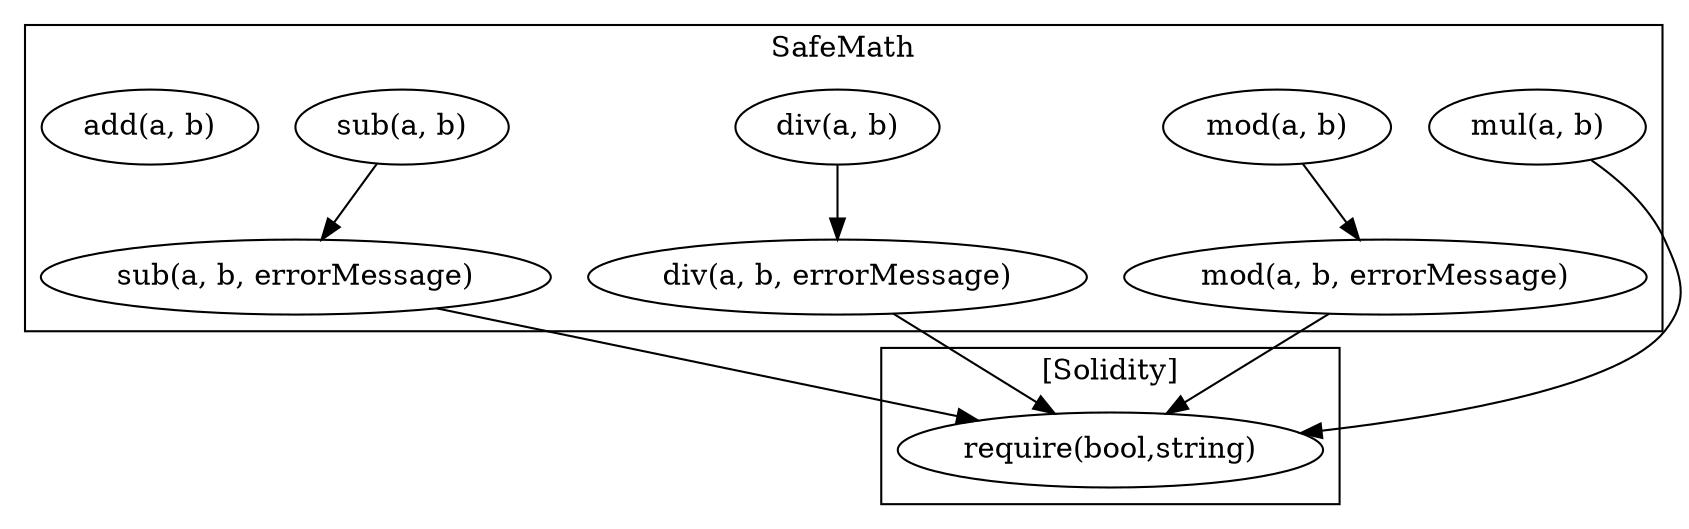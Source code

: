 strict digraph {
subgraph cluster_187_SafeMath {
label = "SafeMath"
"187_mod_648fa9b31bc7ff7eb914e7a7180f07e0df0f8467839b1af8902da1d0bead03a2" [label="mod(a, b)"]
"187_mod_eb571a3b16279fdd808dacae85349e7091581dbe85a65bd816aaa6ad2788ee76" [label="mod(a, b, errorMessage)"]
"187_div_eb571a3b16279fdd808dacae85349e7091581dbe85a65bd816aaa6ad2788ee76" [label="div(a, b, errorMessage)"]
"187_div_648fa9b31bc7ff7eb914e7a7180f07e0df0f8467839b1af8902da1d0bead03a2" [label="div(a, b)"]
"187_sub_648fa9b31bc7ff7eb914e7a7180f07e0df0f8467839b1af8902da1d0bead03a2" [label="sub(a, b)"]
"187_mul_648fa9b31bc7ff7eb914e7a7180f07e0df0f8467839b1af8902da1d0bead03a2" [label="mul(a, b)"]
"187_add_648fa9b31bc7ff7eb914e7a7180f07e0df0f8467839b1af8902da1d0bead03a2" [label="add(a, b)"]
"187_sub_eb571a3b16279fdd808dacae85349e7091581dbe85a65bd816aaa6ad2788ee76" [label="sub(a, b, errorMessage)"]
"187_mod_648fa9b31bc7ff7eb914e7a7180f07e0df0f8467839b1af8902da1d0bead03a2" -> "187_mod_eb571a3b16279fdd808dacae85349e7091581dbe85a65bd816aaa6ad2788ee76"
"187_div_648fa9b31bc7ff7eb914e7a7180f07e0df0f8467839b1af8902da1d0bead03a2" -> "187_div_eb571a3b16279fdd808dacae85349e7091581dbe85a65bd816aaa6ad2788ee76"
"187_sub_648fa9b31bc7ff7eb914e7a7180f07e0df0f8467839b1af8902da1d0bead03a2" -> "187_sub_eb571a3b16279fdd808dacae85349e7091581dbe85a65bd816aaa6ad2788ee76"
}subgraph cluster_solidity {
label = "[Solidity]"
"require(bool,string)" 
"187_sub_eb571a3b16279fdd808dacae85349e7091581dbe85a65bd816aaa6ad2788ee76" -> "require(bool,string)"
"187_div_eb571a3b16279fdd808dacae85349e7091581dbe85a65bd816aaa6ad2788ee76" -> "require(bool,string)"
"187_mod_eb571a3b16279fdd808dacae85349e7091581dbe85a65bd816aaa6ad2788ee76" -> "require(bool,string)"
"187_mul_648fa9b31bc7ff7eb914e7a7180f07e0df0f8467839b1af8902da1d0bead03a2" -> "require(bool,string)"
}
}